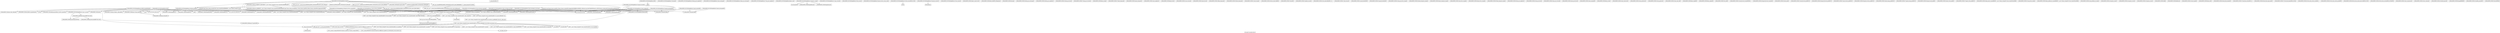 digraph "Call graph: fix_neigh_history.ll" {
	label="Call graph: fix_neigh_history.ll";

	Node0x55bd61159970 [shape=record,label="{_ZN9LAMMPS_NS15FixNeighHistoryC2EPNS_6LAMMPSEiPPc}"];
	Node0x55bd61159970 -> Node0x55bd611507b0;
	Node0x55bd61159970 -> Node0x55bd6114c5e0;
	Node0x55bd61159970 -> Node0x55bd6114c190;
	Node0x55bd61159970 -> Node0x55bd611b37e0;
	Node0x55bd61159970 -> Node0x55bd611ba830;
	Node0x55bd61159970 -> Node0x55bd6117a740;
	Node0x55bd61159970 -> Node0x55bd61174030;
	Node0x55bd61159970 -> Node0x55bd61170450;
	Node0x55bd61159970 -> Node0x55bd6117fbf0;
	Node0x55bd61159970 -> Node0x55bd6113bfa0;
	Node0x55bd61159970 -> Node0x55bd6116fa70;
	Node0x55bd61159970 -> Node0x55bd61140f40;
	Node0x55bd61159970 -> Node0x55bd6113c9f0;
	Node0x55bd611507b0 [shape=record,label="{_ZN9LAMMPS_NS3FixC2EPNS_6LAMMPSEiPPc}"];
	Node0x55bd6117a740 [shape=record,label="{_ZN9LAMMPS_NS5Error3allERKNSt7__cxx1112basic_stringIcSt11char_traitsIcESaIcEEEiS8_}"];
	Node0x55bd6114c5e0 [shape=record,label="{_ZNSaIcEC1Ev}"];
	Node0x55bd6114c190 [shape=record,label="{_ZNSt7__cxx1112basic_stringIcSt11char_traitsIcESaIcEEC2IS3_EEPKcRKS3_}"];
	Node0x55bd6114c190 -> Node0x55bd611ac740;
	Node0x55bd6114c190 -> Node0x55bd611a6310;
	Node0x55bd6114c190 -> Node0x55bd611a5ec0;
	Node0x55bd6114c190 -> Node0x55bd61115ba0;
	Node0x55bd6114c190 -> Node0x55bd6118a2a0;
	Node0x55bd611e2d40 [shape=record,label="{__gxx_personality_v0}"];
	Node0x55bd61174030 [shape=record,label="{_ZNSt7__cxx1112basic_stringIcSt11char_traitsIcESaIcEED1Ev}"];
	Node0x55bd61170450 [shape=record,label="{_ZNSaIcED1Ev}"];
	Node0x55bd6116fa70 [shape=record,label="{_ZN9LAMMPS_NS5utils8inumericEPKciS2_bPNS_6LAMMPSE}"];
	Node0x55bd61140f40 [shape=record,label="{llvm.umul.with.overflow.i64}"];
	Node0x55bd6113c9f0 [shape=record,label="{_Znam}"];
	Node0x55bd6113bfa0 [shape=record,label="{strcmp}"];
	Node0x55bd6117fbf0 [shape=record,label="{_ZN9LAMMPS_NS15FixNeighHistory11grow_arraysEi}"];
	Node0x55bd6117fbf0 -> Node0x55bd611d4440;
	Node0x55bd6117fbf0 -> Node0x55bd610d4f30;
	Node0x55bd611ba830 [shape=record,label="{_ZN9LAMMPS_NS4Atom12add_callbackEi}"];
	Node0x55bd611b37e0 [shape=record,label="{_ZN9LAMMPS_NS3FixD2Ev}"];
	Node0x55bd610d9730 [shape=record,label="{_ZN9LAMMPS_NS15FixNeighHistoryD2Ev}"];
	Node0x55bd610d9730 -> Node0x55bd610d6330;
	Node0x55bd610d9730 -> Node0x55bd610d5640;
	Node0x55bd610d9730 -> Node0x55bd610d57d0;
	Node0x55bd610d9730 -> Node0x55bd611e35d0;
	Node0x55bd610d9730 -> Node0x55bd611b37e0;
	Node0x55bd610d9730 -> Node0x55bd6120c260;
	Node0x55bd610d9730 -> Node0x55bd610d5c60;
	Node0x55bd610d9730 -> Node0x55bd610d97d0;
	Node0x55bd610d6330 [shape=record,label="{_ZN9LAMMPS_NS4Atom15delete_callbackEPKci}"];
	Node0x55bd610d5640 [shape=record,label="{__clang_call_terminate}"];
	Node0x55bd610d5640 -> Node0x55bd61145cc0;
	Node0x55bd610d5640 -> Node0x55bd610dff80;
	Node0x55bd61145cc0 [shape=record,label="{__cxa_begin_catch}"];
	Node0x55bd610dff80 [shape=record,label="{_ZSt9terminatev}"];
	Node0x55bd610d57d0 [shape=record,label="{_ZdaPv}"];
	Node0x55bd611e35d0 [shape=record,label="{_ZN9LAMMPS_NS6Memory5sfreeEPv}"];
	Node0x55bd6120c260 [shape=record,label="{_ZN9LAMMPS_NS6Memory7destroyIiEEvRPT_}"];
	Node0x55bd6120c260 -> Node0x55bd611e35d0;
	Node0x55bd610d97d0 [shape=record,label="{_ZN9LAMMPS_NS6MyPageIiED1Ev}"];
	Node0x55bd610d5c60 [shape=record,label="{_ZN9LAMMPS_NS6MyPageIdED1Ev}"];
	Node0x55bd6112f930 [shape=record,label="{_ZN9LAMMPS_NS15FixNeighHistoryD0Ev}"];
	Node0x55bd6112f930 -> Node0x55bd610ee2f0;
	Node0x55bd610ee2f0 [shape=record,label="{_ZdlPv}"];
	Node0x55bd610d9b80 [shape=record,label="{_ZN9LAMMPS_NS15FixNeighHistory7setmaskEv}"];
	Node0x55bd610d9c10 [shape=record,label="{_ZN9LAMMPS_NS15FixNeighHistory4initEv}"];
	Node0x55bd610d9c10 -> Node0x55bd6114c5e0;
	Node0x55bd610d9c10 -> Node0x55bd6114c190;
	Node0x55bd610d9c10 -> Node0x55bd610f3ac0;
	Node0x55bd610d9c10 -> Node0x55bd610f2750;
	Node0x55bd610d9c10 -> Node0x55bd6117a740;
	Node0x55bd610d9c10 -> Node0x55bd61174030;
	Node0x55bd610d9c10 -> Node0x55bd61170450;
	Node0x55bd610d9c10 -> Node0x55bd610f1030;
	Node0x55bd610d9c10 -> Node0x55bd610ed2e0;
	Node0x55bd610d9c10 -> Node0x55bd610d55b0;
	Node0x55bd610d9c10 -> Node0x55bd611a8820;
	Node0x55bd610d9c10 -> Node0x55bd610eff30;
	Node0x55bd610d9c10 -> Node0x55bd610f3f00;
	Node0x55bd610d55b0 [shape=record,label="{_ZN9LAMMPS_NS6Modify12get_fix_listEv}"];
	Node0x55bd611a8820 [shape=record,label="{_ZNKSt6vectorIPN9LAMMPS_NS3FixESaIS2_EE5beginEv}"];
	Node0x55bd611a8820 -> Node0x55bd610f63a0;
	Node0x55bd610eff30 [shape=record,label="{_ZNKSt6vectorIPN9LAMMPS_NS3FixESaIS2_EE3endEv}"];
	Node0x55bd610eff30 -> Node0x55bd610f63a0;
	Node0x55bd610f3f00 [shape=record,label="{_ZN9__gnu_cxxneIPKPN9LAMMPS_NS3FixESt6vectorIS3_SaIS3_EEEEbRKNS_17__normal_iteratorIT_T0_EESE_}"];
	Node0x55bd610f3f00 -> Node0x55bd610f8fc0;
	Node0x55bd610ed2e0 [shape=record,label="{_ZNK9__gnu_cxx17__normal_iteratorIPKPN9LAMMPS_NS3FixESt6vectorIS3_SaIS3_EEEdeEv}"];
	Node0x55bd610f1030 [shape=record,label="{_ZN9LAMMPS_NS5Error3allIJRPcS3_EEEvRKNSt7__cxx1112basic_stringIcSt11char_traitsIcESaIcEEEiSB_DpOT_}"];
	Node0x55bd610f1030 -> Node0x55bd610fe340;
	Node0x55bd610f1030 -> Node0x55bd610feb00;
	Node0x55bd610f1030 -> Node0x55bd610ff6b0;
	Node0x55bd610f2750 [shape=record,label="{_ZN9__gnu_cxx17__normal_iteratorIPKPN9LAMMPS_NS3FixESt6vectorIS3_SaIS3_EEEppEv}"];
	Node0x55bd610f3ac0 [shape=record,label="{_ZN9LAMMPS_NS15FixNeighHistory14allocate_pagesEv}"];
	Node0x55bd610f3ac0 -> Node0x55bd610d97d0;
	Node0x55bd610f3ac0 -> Node0x55bd610d57d0;
	Node0x55bd610f3ac0 -> Node0x55bd610d5c60;
	Node0x55bd610f3ac0 -> Node0x55bd61102bc0;
	Node0x55bd610f3ac0 -> Node0x55bd61101b10;
	Node0x55bd610f3ac0 -> Node0x55bd61101070;
	Node0x55bd610f3ac0 -> Node0x55bd6113c9f0;
	Node0x55bd610f3ac0 -> Node0x55bd610ff730;
	Node0x55bd610f3ac0 -> Node0x55bd61140f40;
	Node0x55bd610f3ac0 -> Node0x55bd61100150;
	Node0x55bd610ff730 [shape=record,label="{llvm.uadd.with.overflow.i64}"];
	Node0x55bd61100150 [shape=record,label="{_ZN9LAMMPS_NS6MyPageIiEC1Ev}"];
	Node0x55bd61101070 [shape=record,label="{_ZN9LAMMPS_NS6MyPageIdEC1Ev}"];
	Node0x55bd61101b10 [shape=record,label="{_ZN9LAMMPS_NS6MyPageIiE4initEiii}"];
	Node0x55bd61102bc0 [shape=record,label="{_ZN9LAMMPS_NS6MyPageIdE4initEiii}"];
	Node0x55bd61104ac0 [shape=record,label="{_ZN9LAMMPS_NS15FixNeighHistory19setup_post_neighborEv}"];
	Node0x55bd61105e00 [shape=record,label="{_ZN9LAMMPS_NS15FixNeighHistory12pre_exchangeEv}"];
	Node0x55bd611075c0 [shape=record,label="{_ZN9LAMMPS_NS15FixNeighHistory21pre_exchange_onesidedEv}"];
	Node0x55bd611075c0 -> Node0x55bd61108ac0;
	Node0x55bd611075c0 -> Node0x55bd61109960;
	Node0x55bd611075c0 -> Node0x55bd6110a770;
	Node0x55bd611075c0 -> Node0x55bd6110b520;
	Node0x55bd611075c0 -> Node0x55bd6114c5e0;
	Node0x55bd611075c0 -> Node0x55bd6114c190;
	Node0x55bd611075c0 -> Node0x55bd6110c3e0;
	Node0x55bd611075c0 -> Node0x55bd61170450;
	Node0x55bd611075c0 -> Node0x55bd6110be90;
	Node0x55bd611075c0 -> Node0x55bd61174030;
	Node0x55bd61112740 [shape=record,label="{_ZN9LAMMPS_NS15FixNeighHistory16min_pre_exchangeEv}"];
	Node0x55bd61114200 [shape=record,label="{_ZN9LAMMPS_NS15FixNeighHistory13post_neighborEv}"];
	Node0x55bd61114200 -> Node0x55bd611e35d0;
	Node0x55bd61114200 -> Node0x55bd6110c3e0;
	Node0x55bd61114200 -> Node0x55bd61119260;
	Node0x55bd61114200 -> Node0x55bd61119c70;
	Node0x55bd61114200 -> Node0x55bd61108ac0;
	Node0x55bd61114200 -> Node0x55bd61109960;
	Node0x55bd61114200 -> Node0x55bd6110a770;
	Node0x55bd61114200 -> Node0x55bd6110b520;
	Node0x55bd61108ac0 [shape=record,label="{_ZN9LAMMPS_NS6MyPageIiE5resetEv}"];
	Node0x55bd61109960 [shape=record,label="{_ZN9LAMMPS_NS6MyPageIdE5resetEv}"];
	Node0x55bd6110a770 [shape=record,label="{_ZN9LAMMPS_NS6MyPageIiE3getEi}"];
	Node0x55bd6110b520 [shape=record,label="{_ZN9LAMMPS_NS6MyPageIdE3getEi}"];
	Node0x55bd6110be90 [shape=record,label="{_ZN9LAMMPS_NS5Error3oneERKNSt7__cxx1112basic_stringIcSt11char_traitsIcESaIcEEEiS8_}"];
	Node0x55bd6110c3e0 [shape=record,label="{llvm.memcpy.p0.p0.i64}"];
	Node0x55bd611109a0 [shape=record,label="{_ZN9LAMMPS_NS15FixNeighHistory19pre_exchange_newtonEv}"];
	Node0x55bd611109a0 -> Node0x55bd61108ac0;
	Node0x55bd611109a0 -> Node0x55bd61109960;
	Node0x55bd611109a0 -> Node0x55bd6110a770;
	Node0x55bd611109a0 -> Node0x55bd6110b520;
	Node0x55bd611109a0 -> Node0x55bd6114c5e0;
	Node0x55bd611109a0 -> Node0x55bd6114c190;
	Node0x55bd611109a0 -> Node0x55bd6110c3e0;
	Node0x55bd611109a0 -> Node0x55bd61170450;
	Node0x55bd611109a0 -> Node0x55bd6110be90;
	Node0x55bd611109a0 -> Node0x55bd61174030;
	Node0x55bd61112060 [shape=record,label="{_ZN9LAMMPS_NS15FixNeighHistory22pre_exchange_no_newtonEv}"];
	Node0x55bd61112060 -> Node0x55bd61108ac0;
	Node0x55bd61112060 -> Node0x55bd61109960;
	Node0x55bd61112060 -> Node0x55bd6110a770;
	Node0x55bd61112060 -> Node0x55bd6110b520;
	Node0x55bd61112060 -> Node0x55bd6114c5e0;
	Node0x55bd61112060 -> Node0x55bd6114c190;
	Node0x55bd61112060 -> Node0x55bd6110c3e0;
	Node0x55bd61112060 -> Node0x55bd6110be90;
	Node0x55bd61112060 -> Node0x55bd61174030;
	Node0x55bd61112060 -> Node0x55bd61170450;
	Node0x55bd611aab60 [shape=record,label="{_ZNSt7__cxx1112basic_stringIcSt11char_traitsIcESaIcEE12_M_constructIPKcEEvT_S8_St20forward_iterator_tag}"];
	Node0x55bd611aab60 -> Node0x55bd611ac900;
	Node0x55bd611aab60 -> Node0x55bd611ae730;
	Node0x55bd611aab60 -> Node0x55bd6118b260;
	Node0x55bd611aab60 -> Node0x55bd610e3840;
	Node0x55bd611aab60 -> Node0x55bd611896e0;
	Node0x55bd611aab60 -> Node0x55bd61220e80;
	Node0x55bd611aab60 -> Node0x55bd61220f00;
	Node0x55bd611aab60 -> Node0x55bd61220f80;
	Node0x55bd611aab60 -> Node0x55bd61145cc0;
	Node0x55bd611aab60 -> Node0x55bd61221290;
	Node0x55bd611aab60 -> Node0x55bd61221310;
	Node0x55bd611aab60 -> Node0x55bd61221390;
	Node0x55bd611aab60 -> Node0x55bd61221410;
	Node0x55bd611aab60 -> Node0x55bd610d5640;
	Node0x55bd611ac900 [shape=record,label="{_ZN9__gnu_cxx17__is_null_pointerIKcEEbPT_}"];
	Node0x55bd611ae730 [shape=record,label="{_ZSt19__throw_logic_errorPKc}"];
	Node0x55bd610e3840 [shape=record,label="{_ZNSt7__cxx1112basic_stringIcSt11char_traitsIcESaIcEE9_M_createERmm}"];
	Node0x55bd61220e80 [shape=record,label="{_ZNSt7__cxx1112basic_stringIcSt11char_traitsIcESaIcEE11_M_capacityEm}"];
	Node0x55bd61220f80 [shape=record,label="{_ZNSt7__cxx1112basic_stringIcSt11char_traitsIcESaIcEE13_S_copy_charsEPcPKcS7_}"];
	Node0x55bd61220f00 [shape=record,label="{_ZNKSt7__cxx1112basic_stringIcSt11char_traitsIcESaIcEE7_M_dataEv}"];
	Node0x55bd61221290 [shape=record,label="{_ZNSt7__cxx1112basic_stringIcSt11char_traitsIcESaIcEE10_M_disposeEv}"];
	Node0x55bd61221310 [shape=record,label="{__cxa_rethrow}"];
	Node0x55bd61221390 [shape=record,label="{__cxa_end_catch}"];
	Node0x55bd61221410 [shape=record,label="{_ZNSt7__cxx1112basic_stringIcSt11char_traitsIcESaIcEE13_M_set_lengthEm}"];
	Node0x55bd61221540 [shape=record,label="{_ZSt10__distanceIPKcENSt15iterator_traitsIT_E15difference_typeES3_S3_St26random_access_iterator_tag}"];
	Node0x55bd61221490 [shape=record,label="{_ZSt19__iterator_categoryIPKcENSt15iterator_traitsIT_E17iterator_categoryERKS3_}"];
	Node0x55bd611a5810 [shape=record,label="{_ZN9__gnu_cxx11char_traitsIcE6lengthEPKc}"];
	Node0x55bd611a5810 -> Node0x55bd612217a0;
	Node0x55bd611a7eb0 [shape=record,label="{strlen}"];
	Node0x55bd612217a0 [shape=record,label="{_ZN9__gnu_cxx11char_traitsIcE2eqERKcS3_}"];
	Node0x55bd611a9eb0 [shape=record,label="{_ZNSaIcED2Ev}"];
	Node0x55bd610f63a0 [shape=record,label="{_ZN9__gnu_cxx17__normal_iteratorIPKPN9LAMMPS_NS3FixESt6vectorIS3_SaIS3_EEEC2ERKS5_}"];
	Node0x55bd610f8fc0 [shape=record,label="{_ZNK9__gnu_cxx17__normal_iteratorIPKPN9LAMMPS_NS3FixESt6vectorIS3_SaIS3_EEE4baseEv}"];
	Node0x55bd610ff6b0 [shape=record,label="{_ZN9LAMMPS_NS5Error4_allERKNSt7__cxx1112basic_stringIcSt11char_traitsIcESaIcEEEiN3fmt6v9_lmp17basic_string_viewIcEENSA_17basic_format_argsINSA_20basic_format_contextINSA_8appenderEcEEEE}"];
	Node0x55bd610fe340 [shape=record,label="{_ZN3fmt6v9_lmp17basic_string_viewIcEC2ISt11char_traitsIcESaIcEEERKNSt7__cxx1112basic_stringIcT_T0_EE}"];
	Node0x55bd610fe340 -> Node0x55bd612218e0;
	Node0x55bd610fe340 -> Node0x55bd61221990;
	Node0x55bd610feb00 [shape=record,label="{_ZN3fmt6v9_lmp16make_format_argsINS0_20basic_format_contextINS0_8appenderEcEEJRPcS6_EEENS0_16format_arg_storeIT_JDpNSt9remove_cvINSt16remove_referenceIT0_E4typeEE4typeEEEEDpOSB_}"];
	Node0x55bd610feb00 -> Node0x55bd6110c3e0;
	Node0x55bd61119260 [shape=record,label="{_ZN9LAMMPS_NS6Memory7smallocElPKc}"];
	Node0x55bd61119c70 [shape=record,label="{_ZNK9LAMMPS_NS15FixNeighHistory8histmaskEi}"];
	Node0x55bd6121be60 [shape=record,label="{_ZN9LAMMPS_NS15FixNeighHistory17min_post_neighborEv}"];
	Node0x55bd6121bf10 [shape=record,label="{_ZN9LAMMPS_NS15FixNeighHistory8post_runEv}"];
	Node0x55bd6121bfc0 [shape=record,label="{_ZN9LAMMPS_NS15FixNeighHistory12memory_usageEv}"];
	Node0x55bd6121bfc0 -> Node0x55bd6121c040;
	Node0x55bd6121bfc0 -> Node0x55bd6121c220;
	Node0x55bd6121bfc0 -> Node0x55bd6121c1a0;
	Node0x55bd6121c040 [shape=record,label="{llvm.fmuladd.f64}"];
	Node0x55bd6121c1a0 [shape=record,label="{_ZNK9LAMMPS_NS6MyPageIiE4sizeEv}"];
	Node0x55bd6121c220 [shape=record,label="{_ZNK9LAMMPS_NS6MyPageIdE4sizeEv}"];
	Node0x55bd611d4440 [shape=record,label="{_ZN9LAMMPS_NS6Memory4growIiEEPT_RS3_iPKc}"];
	Node0x55bd611d4440 -> Node0x55bd6121c2a0;
	Node0x55bd611d4440 -> Node0x55bd610d4f30;
	Node0x55bd610d4f30 [shape=record,label="{_ZN9LAMMPS_NS6Memory8sreallocEPvlPKc}"];
	Node0x55bd6111b410 [shape=record,label="{_ZN9LAMMPS_NS15FixNeighHistory11copy_arraysEiii}"];
	Node0x55bd6111be20 [shape=record,label="{_ZN9LAMMPS_NS15FixNeighHistory10set_arraysEi}"];
	Node0x55bd6111cab0 [shape=record,label="{_ZN9LAMMPS_NS15FixNeighHistory22pack_reverse_comm_sizeEii}"];
	Node0x55bd6111f0e0 [shape=record,label="{_ZN9LAMMPS_NS15FixNeighHistory17pack_reverse_commEiiPd}"];
	Node0x55bd6111f0e0 -> Node0x55bd61121a60;
	Node0x55bd6111f0e0 -> Node0x55bd6110c3e0;
	Node0x55bd6111f0e0 -> Node0x55bd6114c5e0;
	Node0x55bd6111f0e0 -> Node0x55bd6114c190;
	Node0x55bd6111f0e0 -> Node0x55bd61170450;
	Node0x55bd6111f0e0 -> Node0x55bd61174030;
	Node0x55bd6111f0e0 -> Node0x55bd6117a740;
	Node0x55bd61121a60 [shape=record,label="{_ZN9LAMMPS_NS4ubufC2ERKi}"];
	Node0x55bd6121ccd0 [shape=record,label="{_ZN9LAMMPS_NS15FixNeighHistory19unpack_reverse_commEiPiPd}"];
	Node0x55bd6121ccd0 -> Node0x55bd6121cd50;
	Node0x55bd6121ccd0 -> Node0x55bd6110c3e0;
	Node0x55bd6121ccd0 -> Node0x55bd6114c5e0;
	Node0x55bd6121ccd0 -> Node0x55bd6114c190;
	Node0x55bd6121ccd0 -> Node0x55bd61170450;
	Node0x55bd6121ccd0 -> Node0x55bd61174030;
	Node0x55bd6121ccd0 -> Node0x55bd6117a740;
	Node0x55bd6121cd50 [shape=record,label="{_ZN9LAMMPS_NS4ubufC2ERKd}"];
	Node0x55bd6121d060 [shape=record,label="{_ZN9LAMMPS_NS15FixNeighHistory13pack_exchangeEiPd}"];
	Node0x55bd6121d060 -> Node0x55bd61121a60;
	Node0x55bd6121d060 -> Node0x55bd6110c3e0;
	Node0x55bd6121d0e0 [shape=record,label="{_ZN9LAMMPS_NS15FixNeighHistory15unpack_exchangeEiPd}"];
	Node0x55bd6121d0e0 -> Node0x55bd6110a770;
	Node0x55bd6121d0e0 -> Node0x55bd6110b520;
	Node0x55bd6121d0e0 -> Node0x55bd6121cd50;
	Node0x55bd6121d0e0 -> Node0x55bd6110c3e0;
	Node0x55bd6118b260 [shape=record,label="{_ZSt8distanceIPKcENSt15iterator_traitsIT_E15difference_typeES3_S3_}"];
	Node0x55bd6118b260 -> Node0x55bd61221490;
	Node0x55bd6118b260 -> Node0x55bd61221540;
	Node0x55bd611896e0 [shape=record,label="{_ZNSt7__cxx1112basic_stringIcSt11char_traitsIcESaIcEE7_M_dataEPc}"];
	Node0x55bd6121d160 [shape=record,label="{_ZN9LAMMPS_NS15FixNeighHistory13write_restartEP8_IO_FILE}"];
	Node0x55bd6121d160 -> Node0x55bd6121d1e0;
	Node0x55bd6121d1e0 [shape=record,label="{fwrite}"];
	Node0x55bd6121d260 [shape=record,label="{_ZN9LAMMPS_NS15FixNeighHistory12pack_restartEiPd}"];
	Node0x55bd6121d260 -> Node0x55bd61121a60;
	Node0x55bd6121d260 -> Node0x55bd6110c3e0;
	Node0x55bd6121d310 [shape=record,label="{_ZN9LAMMPS_NS15FixNeighHistory14unpack_restartEii}"];
	Node0x55bd6121d310 -> Node0x55bd610f3ac0;
	Node0x55bd6121d310 -> Node0x55bd6110a770;
	Node0x55bd6121d310 -> Node0x55bd6110b520;
	Node0x55bd6121d310 -> Node0x55bd6121cd50;
	Node0x55bd6121d310 -> Node0x55bd6110c3e0;
	Node0x55bd6121d440 [shape=record,label="{_ZN9LAMMPS_NS15FixNeighHistory15maxsize_restartEv}"];
	Node0x55bd6121d440 -> Node0x55bd6121d4c0;
	Node0x55bd6121d4c0 [shape=record,label="{MPI_Allreduce}"];
	Node0x55bd6121d570 [shape=record,label="{_ZN9LAMMPS_NS15FixNeighHistory12size_restartEi}"];
	Node0x55bd6121d5f0 [shape=record,label="{_ZN9LAMMPS_NS3Fix16post_constructorEv}"];
	Node0x55bd6121d670 [shape=record,label="{_ZN9LAMMPS_NS3Fix9init_listEiPNS_9NeighListE}"];
	Node0x55bd6121d6f0 [shape=record,label="{_ZN9LAMMPS_NS3Fix5setupEi}"];
	Node0x55bd6121d770 [shape=record,label="{_ZN9LAMMPS_NS3Fix18setup_pre_exchangeEv}"];
	Node0x55bd6121d7f0 [shape=record,label="{_ZN9LAMMPS_NS3Fix18setup_pre_neighborEv}"];
	Node0x55bd6121d870 [shape=record,label="{_ZN9LAMMPS_NS3Fix15setup_pre_forceEi}"];
	Node0x55bd6121d8f0 [shape=record,label="{_ZN9LAMMPS_NS3Fix17setup_pre_reverseEii}"];
	Node0x55bd6121d970 [shape=record,label="{_ZN9LAMMPS_NS3Fix9min_setupEi}"];
	Node0x55bd6121d9f0 [shape=record,label="{_ZN9LAMMPS_NS3Fix17initial_integrateEi}"];
	Node0x55bd6121da70 [shape=record,label="{_ZN9LAMMPS_NS3Fix14post_integrateEv}"];
	Node0x55bd6121daf0 [shape=record,label="{_ZN9LAMMPS_NS3Fix12pre_neighborEv}"];
	Node0x55bd6121db70 [shape=record,label="{_ZN9LAMMPS_NS3Fix9pre_forceEi}"];
	Node0x55bd6121dbf0 [shape=record,label="{_ZN9LAMMPS_NS3Fix11pre_reverseEii}"];
	Node0x55bd6121dc70 [shape=record,label="{_ZN9LAMMPS_NS3Fix10post_forceEi}"];
	Node0x55bd6121dcf0 [shape=record,label="{_ZN9LAMMPS_NS3Fix15final_integrateEv}"];
	Node0x55bd6121dd70 [shape=record,label="{_ZN9LAMMPS_NS3Fix15fused_integrateEi}"];
	Node0x55bd6121ddf0 [shape=record,label="{_ZN9LAMMPS_NS3Fix11end_of_stepEv}"];
	Node0x55bd6121de70 [shape=record,label="{_ZN9LAMMPS_NS3Fix18write_restart_fileEPKc}"];
	Node0x55bd6121def0 [shape=record,label="{_ZN9LAMMPS_NS3Fix7restartEPc}"];
	Node0x55bd6121df70 [shape=record,label="{_ZN9LAMMPS_NS3Fix13update_arraysEii}"];
	Node0x55bd6121dff0 [shape=record,label="{_ZN9LAMMPS_NS3Fix12set_moleculeEiiiPdS1_S1_}"];
	Node0x55bd6121e0a0 [shape=record,label="{_ZN9LAMMPS_NS3Fix11clear_bonusEv}"];
	Node0x55bd6121e120 [shape=record,label="{_ZN9LAMMPS_NS3Fix11pack_borderEiPiPd}"];
	Node0x55bd6121e1a0 [shape=record,label="{_ZN9LAMMPS_NS3Fix13unpack_borderEiiPd}"];
	Node0x55bd6121e220 [shape=record,label="{_ZN9LAMMPS_NS3Fix21setup_pre_force_respaEii}"];
	Node0x55bd61122b10 [shape=record,label="{_ZN9LAMMPS_NS3Fix23initial_integrate_respaEiii}"];
	Node0x55bd611249b0 [shape=record,label="{_ZN9LAMMPS_NS3Fix20post_integrate_respaEii}"];
	Node0x55bd61125780 [shape=record,label="{_ZN9LAMMPS_NS3Fix15pre_force_respaEiii}"];
	Node0x55bd61126a00 [shape=record,label="{_ZN9LAMMPS_NS3Fix16post_force_respaEiii}"];
	Node0x55bd61127000 [shape=record,label="{_ZN9LAMMPS_NS3Fix21final_integrate_respaEii}"];
	Node0x55bd61128250 [shape=record,label="{_ZN9LAMMPS_NS3Fix16min_pre_neighborEv}"];
	Node0x55bd61128db0 [shape=record,label="{_ZN9LAMMPS_NS3Fix13min_pre_forceEi}"];
	Node0x55bd611293e0 [shape=record,label="{_ZN9LAMMPS_NS3Fix15min_pre_reverseEii}"];
	Node0x55bd6112a320 [shape=record,label="{_ZN9LAMMPS_NS3Fix14min_post_forceEi}"];
	Node0x55bd6112a8a0 [shape=record,label="{_ZN9LAMMPS_NS3Fix10min_energyEPd}"];
	Node0x55bd6112b900 [shape=record,label="{_ZN9LAMMPS_NS3Fix9min_storeEv}"];
	Node0x55bd6112d510 [shape=record,label="{_ZN9LAMMPS_NS3Fix14min_clearstoreEv}"];
	Node0x55bd6112e970 [shape=record,label="{_ZN9LAMMPS_NS3Fix13min_pushstoreEv}"];
	Node0x55bd6112fbf0 [shape=record,label="{_ZN9LAMMPS_NS3Fix12min_popstoreEv}"];
	Node0x55bd61130460 [shape=record,label="{_ZN9LAMMPS_NS3Fix13min_reset_refEv}"];
	Node0x55bd61130cf0 [shape=record,label="{_ZN9LAMMPS_NS3Fix8min_stepEdPd}"];
	Node0x55bd61131890 [shape=record,label="{_ZN9LAMMPS_NS3Fix9max_alphaEPd}"];
	Node0x55bd61132350 [shape=record,label="{_ZN9LAMMPS_NS3Fix7min_dofEv}"];
	Node0x55bd611350e0 [shape=record,label="{_ZN9LAMMPS_NS3Fix17pack_forward_commEiPiPdiS1_}"];
	Node0x55bd611a8150 [shape=record,label="{_ZN9LAMMPS_NS3Fix19unpack_forward_commEiiPd}"];
	Node0x55bd611373b0 [shape=record,label="{_ZN9LAMMPS_NS3Fix10reset_gridEv}"];
	Node0x55bd611400a0 [shape=record,label="{_ZN9LAMMPS_NS3Fix17pack_forward_gridEiPviPi}"];
	Node0x55bd61199980 [shape=record,label="{_ZN9LAMMPS_NS3Fix19unpack_forward_gridEiPviPi}"];
	Node0x55bd611443d0 [shape=record,label="{_ZN9LAMMPS_NS3Fix17pack_reverse_gridEiPviPi}"];
	Node0x55bd61145330 [shape=record,label="{_ZN9LAMMPS_NS3Fix19unpack_reverse_gridEiPviPi}"];
	Node0x55bd61148720 [shape=record,label="{_ZN9LAMMPS_NS3Fix15pack_remap_gridEiPviPi}"];
	Node0x55bd610ea5d0 [shape=record,label="{_ZN9LAMMPS_NS3Fix17unpack_remap_gridEiPviPi}"];
	Node0x55bd61152750 [shape=record,label="{_ZN9LAMMPS_NS3Fix16unpack_read_gridEiPc}"];
	Node0x55bd61159070 [shape=record,label="{_ZN9LAMMPS_NS3Fix15pack_write_gridEiPv}"];
	Node0x55bd6115c480 [shape=record,label="{_ZN9LAMMPS_NS3Fix17unpack_write_gridEiPvPi}"];
	Node0x55bd6115dcc0 [shape=record,label="{_ZN9LAMMPS_NS3Fix16get_grid_by_nameERKNSt7__cxx1112basic_stringIcSt11char_traitsIcESaIcEEERi}"];
	Node0x55bd611575e0 [shape=record,label="{_ZN9LAMMPS_NS3Fix17get_grid_by_indexEi}"];
	Node0x55bd61160cc0 [shape=record,label="{_ZN9LAMMPS_NS3Fix20get_griddata_by_nameEiRKNSt7__cxx1112basic_stringIcSt11char_traitsIcESaIcEEERi}"];
	Node0x55bd61162a70 [shape=record,label="{_ZN9LAMMPS_NS3Fix21get_griddata_by_indexEi}"];
	Node0x55bd61163300 [shape=record,label="{_ZN9LAMMPS_NS3Fix14compute_scalarEv}"];
	Node0x55bd610e69e0 [shape=record,label="{_ZN9LAMMPS_NS3Fix14compute_vectorEi}"];
	Node0x55bd6116d580 [shape=record,label="{_ZN9LAMMPS_NS3Fix13compute_arrayEii}"];
	Node0x55bd61170c30 [shape=record,label="{_ZN9LAMMPS_NS3Fix3dofEi}"];
	Node0x55bd6117b9f0 [shape=record,label="{_ZN9LAMMPS_NS3Fix6deformEi}"];
	Node0x55bd6117cc80 [shape=record,label="{_ZN9LAMMPS_NS3Fix12reset_targetEd}"];
	Node0x55bd6117e460 [shape=record,label="{_ZN9LAMMPS_NS3Fix8reset_dtEv}"];
	Node0x55bd6117f2e0 [shape=record,label="{_ZN9LAMMPS_NS3Fix16read_data_headerEPc}"];
	Node0x55bd6118a380 [shape=record,label="{_ZN9LAMMPS_NS3Fix17read_data_sectionEPciS1_i}"];
	Node0x55bd6118af40 [shape=record,label="{_ZN9LAMMPS_NS3Fix20read_data_skip_linesEPc}"];
	Node0x55bd6118b850 [shape=record,label="{_ZN9LAMMPS_NS3Fix17write_data_headerEP8_IO_FILEi}"];
	Node0x55bd6118cfa0 [shape=record,label="{_ZN9LAMMPS_NS3Fix23write_data_section_sizeEiRiS1_}"];
	Node0x55bd6118d920 [shape=record,label="{_ZN9LAMMPS_NS3Fix23write_data_section_packEiPPd}"];
	Node0x55bd6118f8e0 [shape=record,label="{_ZN9LAMMPS_NS3Fix26write_data_section_keywordEiP8_IO_FILE}"];
	Node0x55bd6118d270 [shape=record,label="{_ZN9LAMMPS_NS3Fix18write_data_sectionEiP8_IO_FILEiPPdi}"];
	Node0x55bd61192000 [shape=record,label="{_ZN9LAMMPS_NS3Fix13zero_momentumEv}"];
	Node0x55bd61193950 [shape=record,label="{_ZN9LAMMPS_NS3Fix13zero_rotationEv}"];
	Node0x55bd611943c0 [shape=record,label="{_ZN9LAMMPS_NS3Fix15rebuild_specialEv}"];
	Node0x55bd61194b80 [shape=record,label="{_ZN9LAMMPS_NS3Fix5imageERPiRPPd}"];
	Node0x55bd6119a7a0 [shape=record,label="{_ZN9LAMMPS_NS3Fix12modify_paramEiPPc}"];
	Node0x55bd6119d620 [shape=record,label="{_ZN9LAMMPS_NS3Fix7extractEPKcRi}"];
	Node0x55bd611ac740 [shape=record,label="{_ZNSt7__cxx1112basic_stringIcSt11char_traitsIcESaIcEE13_M_local_dataEv}"];
	Node0x55bd611a6310 [shape=record,label="{_ZNSt7__cxx1112basic_stringIcSt11char_traitsIcESaIcEE12_Alloc_hiderC1EPcRKS3_}"];
	Node0x55bd61115ba0 [shape=record,label="{_ZNSt7__cxx1112basic_stringIcSt11char_traitsIcESaIcEE12_M_constructIPKcEEvT_S8_}"];
	Node0x55bd61115ba0 -> Node0x55bd611a3340;
	Node0x55bd611a5ec0 [shape=record,label="{_ZNSt11char_traitsIcE6lengthEPKc}"];
	Node0x55bd611a5ec0 -> Node0x55bd611a5810;
	Node0x55bd611a5ec0 -> Node0x55bd611a7eb0;
	Node0x55bd6118a2a0 [shape=record,label="{_ZNSt7__cxx1112basic_stringIcSt11char_traitsIcESaIcEE12_Alloc_hiderD2Ev}"];
	Node0x55bd6118a2a0 -> Node0x55bd611a9eb0;
	Node0x55bd611a3340 [shape=record,label="{_ZNSt7__cxx1112basic_stringIcSt11char_traitsIcESaIcEE16_M_construct_auxIPKcEEvT_S8_St12__false_type}"];
	Node0x55bd611a3340 -> Node0x55bd611aab60;
	Node0x55bd612218e0 [shape=record,label="{_ZNKSt7__cxx1112basic_stringIcSt11char_traitsIcESaIcEE4dataEv}"];
	Node0x55bd61221990 [shape=record,label="{_ZNKSt7__cxx1112basic_stringIcSt11char_traitsIcESaIcEE4sizeEv}"];
	Node0x55bd6121c2a0 [shape=record,label="{_ZN9LAMMPS_NS6Memory6createIiEEPT_RS3_iPKc}"];
	Node0x55bd6121c2a0 -> Node0x55bd61119260;
}
